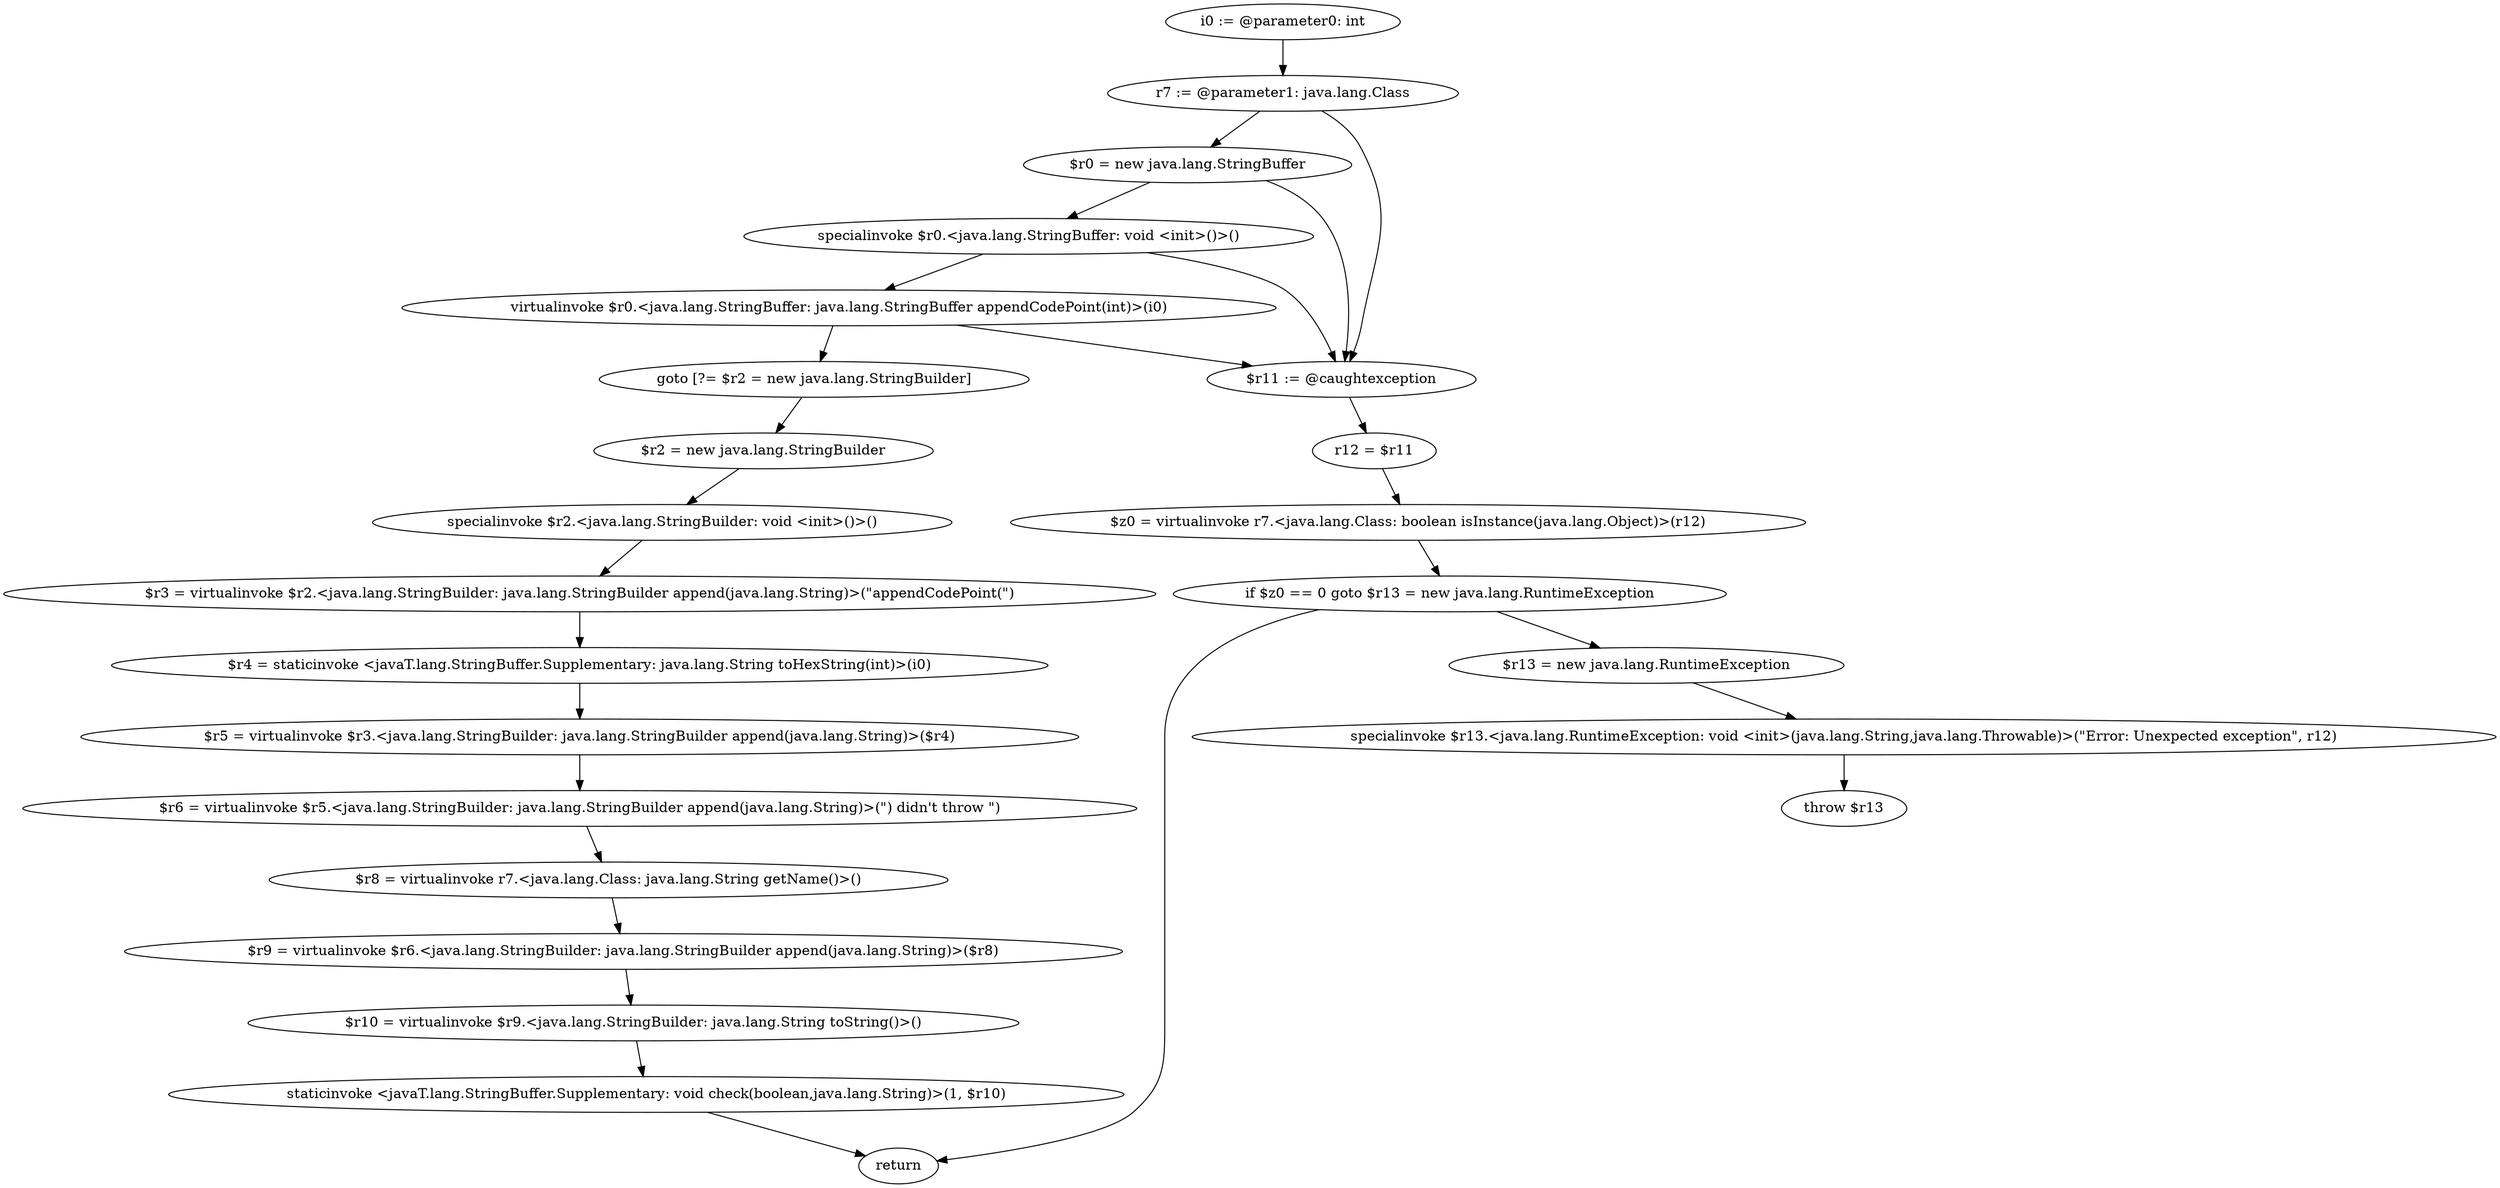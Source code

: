 digraph "unitGraph" {
    "i0 := @parameter0: int"
    "r7 := @parameter1: java.lang.Class"
    "$r0 = new java.lang.StringBuffer"
    "specialinvoke $r0.<java.lang.StringBuffer: void <init>()>()"
    "virtualinvoke $r0.<java.lang.StringBuffer: java.lang.StringBuffer appendCodePoint(int)>(i0)"
    "goto [?= $r2 = new java.lang.StringBuilder]"
    "$r11 := @caughtexception"
    "r12 = $r11"
    "$z0 = virtualinvoke r7.<java.lang.Class: boolean isInstance(java.lang.Object)>(r12)"
    "if $z0 == 0 goto $r13 = new java.lang.RuntimeException"
    "return"
    "$r13 = new java.lang.RuntimeException"
    "specialinvoke $r13.<java.lang.RuntimeException: void <init>(java.lang.String,java.lang.Throwable)>(\"Error: Unexpected exception\", r12)"
    "throw $r13"
    "$r2 = new java.lang.StringBuilder"
    "specialinvoke $r2.<java.lang.StringBuilder: void <init>()>()"
    "$r3 = virtualinvoke $r2.<java.lang.StringBuilder: java.lang.StringBuilder append(java.lang.String)>(\"appendCodePoint(\")"
    "$r4 = staticinvoke <javaT.lang.StringBuffer.Supplementary: java.lang.String toHexString(int)>(i0)"
    "$r5 = virtualinvoke $r3.<java.lang.StringBuilder: java.lang.StringBuilder append(java.lang.String)>($r4)"
    "$r6 = virtualinvoke $r5.<java.lang.StringBuilder: java.lang.StringBuilder append(java.lang.String)>(\") didn\'t throw \")"
    "$r8 = virtualinvoke r7.<java.lang.Class: java.lang.String getName()>()"
    "$r9 = virtualinvoke $r6.<java.lang.StringBuilder: java.lang.StringBuilder append(java.lang.String)>($r8)"
    "$r10 = virtualinvoke $r9.<java.lang.StringBuilder: java.lang.String toString()>()"
    "staticinvoke <javaT.lang.StringBuffer.Supplementary: void check(boolean,java.lang.String)>(1, $r10)"
    "i0 := @parameter0: int"->"r7 := @parameter1: java.lang.Class";
    "r7 := @parameter1: java.lang.Class"->"$r0 = new java.lang.StringBuffer";
    "r7 := @parameter1: java.lang.Class"->"$r11 := @caughtexception";
    "$r0 = new java.lang.StringBuffer"->"specialinvoke $r0.<java.lang.StringBuffer: void <init>()>()";
    "$r0 = new java.lang.StringBuffer"->"$r11 := @caughtexception";
    "specialinvoke $r0.<java.lang.StringBuffer: void <init>()>()"->"virtualinvoke $r0.<java.lang.StringBuffer: java.lang.StringBuffer appendCodePoint(int)>(i0)";
    "specialinvoke $r0.<java.lang.StringBuffer: void <init>()>()"->"$r11 := @caughtexception";
    "virtualinvoke $r0.<java.lang.StringBuffer: java.lang.StringBuffer appendCodePoint(int)>(i0)"->"goto [?= $r2 = new java.lang.StringBuilder]";
    "virtualinvoke $r0.<java.lang.StringBuffer: java.lang.StringBuffer appendCodePoint(int)>(i0)"->"$r11 := @caughtexception";
    "goto [?= $r2 = new java.lang.StringBuilder]"->"$r2 = new java.lang.StringBuilder";
    "$r11 := @caughtexception"->"r12 = $r11";
    "r12 = $r11"->"$z0 = virtualinvoke r7.<java.lang.Class: boolean isInstance(java.lang.Object)>(r12)";
    "$z0 = virtualinvoke r7.<java.lang.Class: boolean isInstance(java.lang.Object)>(r12)"->"if $z0 == 0 goto $r13 = new java.lang.RuntimeException";
    "if $z0 == 0 goto $r13 = new java.lang.RuntimeException"->"return";
    "if $z0 == 0 goto $r13 = new java.lang.RuntimeException"->"$r13 = new java.lang.RuntimeException";
    "$r13 = new java.lang.RuntimeException"->"specialinvoke $r13.<java.lang.RuntimeException: void <init>(java.lang.String,java.lang.Throwable)>(\"Error: Unexpected exception\", r12)";
    "specialinvoke $r13.<java.lang.RuntimeException: void <init>(java.lang.String,java.lang.Throwable)>(\"Error: Unexpected exception\", r12)"->"throw $r13";
    "$r2 = new java.lang.StringBuilder"->"specialinvoke $r2.<java.lang.StringBuilder: void <init>()>()";
    "specialinvoke $r2.<java.lang.StringBuilder: void <init>()>()"->"$r3 = virtualinvoke $r2.<java.lang.StringBuilder: java.lang.StringBuilder append(java.lang.String)>(\"appendCodePoint(\")";
    "$r3 = virtualinvoke $r2.<java.lang.StringBuilder: java.lang.StringBuilder append(java.lang.String)>(\"appendCodePoint(\")"->"$r4 = staticinvoke <javaT.lang.StringBuffer.Supplementary: java.lang.String toHexString(int)>(i0)";
    "$r4 = staticinvoke <javaT.lang.StringBuffer.Supplementary: java.lang.String toHexString(int)>(i0)"->"$r5 = virtualinvoke $r3.<java.lang.StringBuilder: java.lang.StringBuilder append(java.lang.String)>($r4)";
    "$r5 = virtualinvoke $r3.<java.lang.StringBuilder: java.lang.StringBuilder append(java.lang.String)>($r4)"->"$r6 = virtualinvoke $r5.<java.lang.StringBuilder: java.lang.StringBuilder append(java.lang.String)>(\") didn\'t throw \")";
    "$r6 = virtualinvoke $r5.<java.lang.StringBuilder: java.lang.StringBuilder append(java.lang.String)>(\") didn\'t throw \")"->"$r8 = virtualinvoke r7.<java.lang.Class: java.lang.String getName()>()";
    "$r8 = virtualinvoke r7.<java.lang.Class: java.lang.String getName()>()"->"$r9 = virtualinvoke $r6.<java.lang.StringBuilder: java.lang.StringBuilder append(java.lang.String)>($r8)";
    "$r9 = virtualinvoke $r6.<java.lang.StringBuilder: java.lang.StringBuilder append(java.lang.String)>($r8)"->"$r10 = virtualinvoke $r9.<java.lang.StringBuilder: java.lang.String toString()>()";
    "$r10 = virtualinvoke $r9.<java.lang.StringBuilder: java.lang.String toString()>()"->"staticinvoke <javaT.lang.StringBuffer.Supplementary: void check(boolean,java.lang.String)>(1, $r10)";
    "staticinvoke <javaT.lang.StringBuffer.Supplementary: void check(boolean,java.lang.String)>(1, $r10)"->"return";
}
